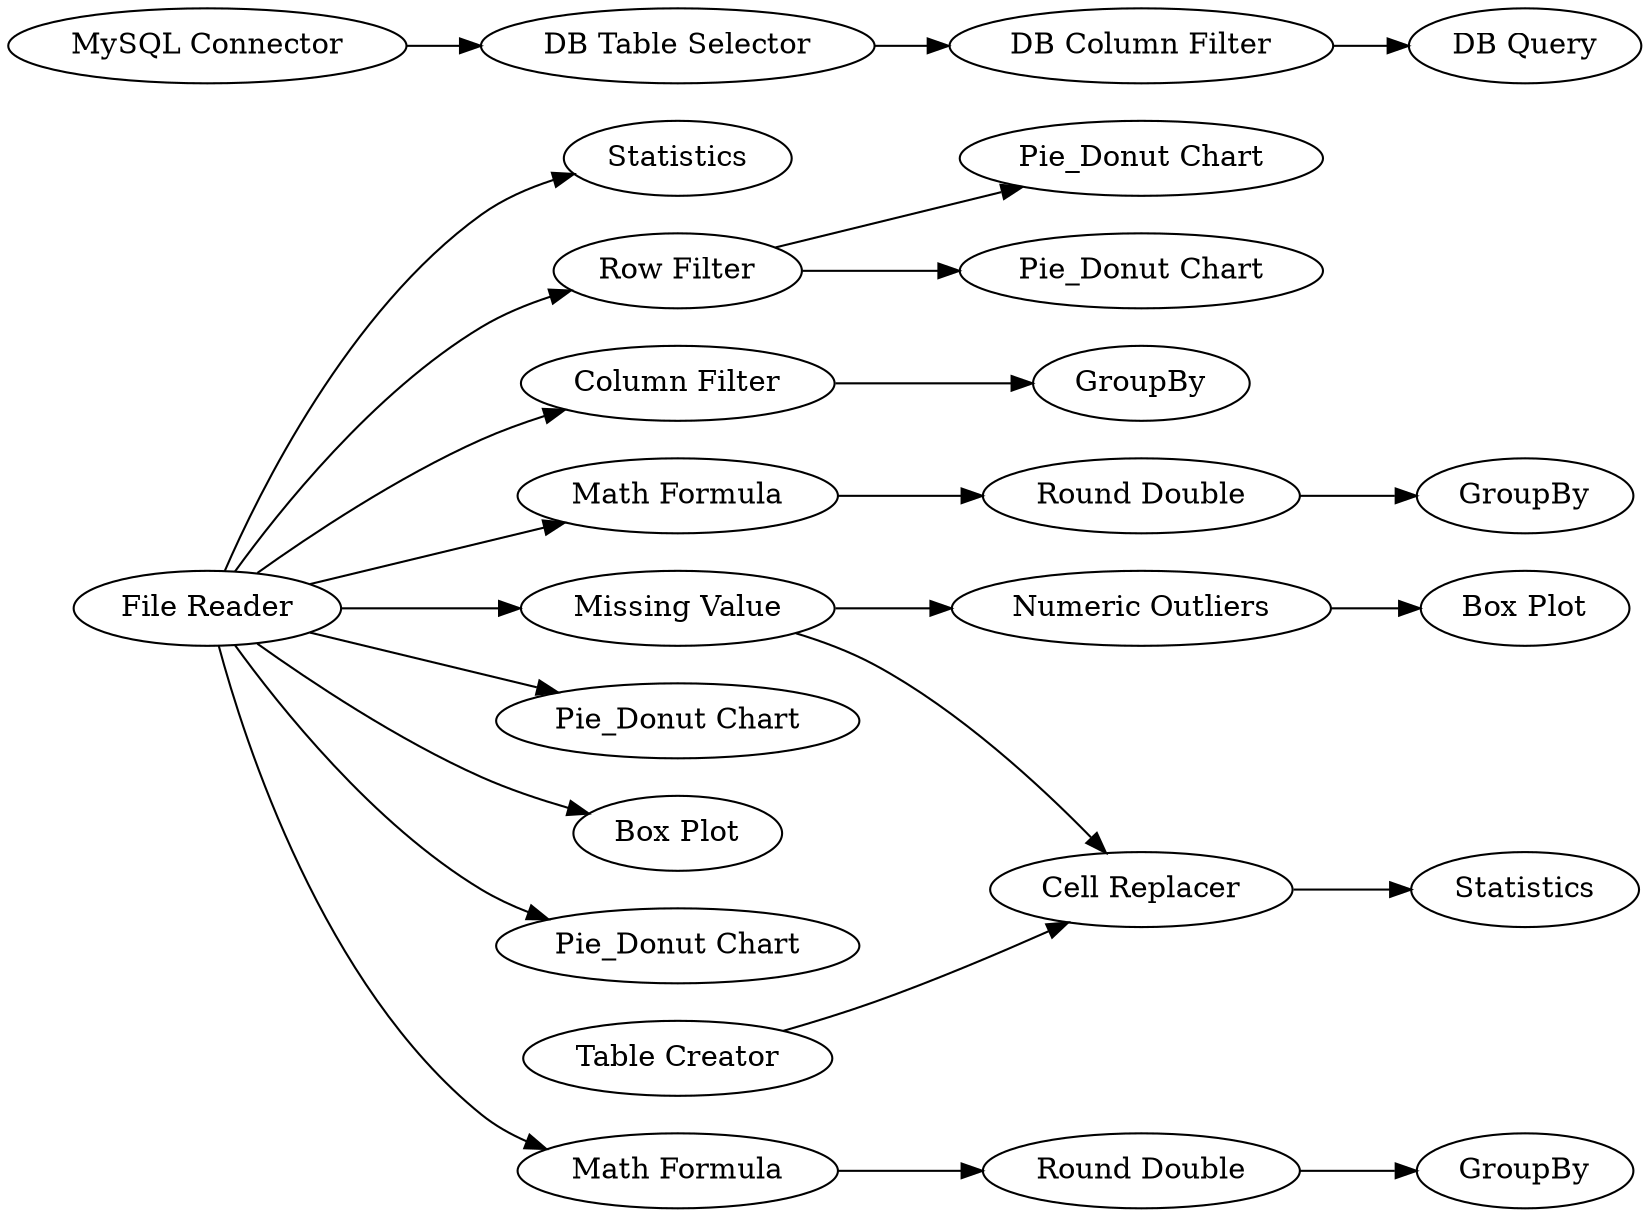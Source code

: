 digraph {
	1 -> 39
	1 -> 27
	42 -> 43
	10 -> 23
	1 -> 40
	31 -> 33
	40 -> 47
	1 -> 2
	44 -> 45
	1 -> 41
	33 -> 35
	1 -> 28
	5 -> 18
	1 -> 10
	1 -> 42
	35 -> 36
	47 -> 48
	45 -> 46
	27 -> 25
	40 -> 45
	23 -> 22
	18 -> 21
	27 -> 29
	1 -> 5
	27 [label="Row Filter"]
	18 [label="Round Double"]
	21 [label=GroupBy]
	41 [label="Box Plot"]
	31 [label="MySQL Connector"]
	25 [label="Pie_Donut Chart"]
	10 [label="Math Formula"]
	48 [label="Box Plot"]
	1 [label="File Reader"]
	42 [label="Column Filter"]
	22 [label=GroupBy]
	28 [label="Pie_Donut Chart"]
	23 [label="Round Double"]
	47 [label="Numeric Outliers"]
	5 [label="Math Formula"]
	43 [label=GroupBy]
	35 [label="DB Column Filter"]
	44 [label="Table Creator"]
	29 [label="Pie_Donut Chart"]
	36 [label="DB Query"]
	46 [label=Statistics]
	40 [label="Missing Value"]
	39 [label=Statistics]
	33 [label="DB Table Selector"]
	2 [label="Pie_Donut Chart"]
	45 [label="Cell Replacer"]
	rankdir=LR
}
